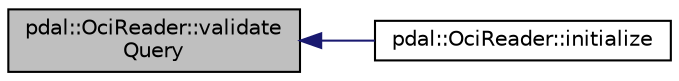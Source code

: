 digraph "pdal::OciReader::validateQuery"
{
  edge [fontname="Helvetica",fontsize="10",labelfontname="Helvetica",labelfontsize="10"];
  node [fontname="Helvetica",fontsize="10",shape=record];
  rankdir="LR";
  Node1 [label="pdal::OciReader::validate\lQuery",height=0.2,width=0.4,color="black", fillcolor="grey75", style="filled", fontcolor="black"];
  Node1 -> Node2 [dir="back",color="midnightblue",fontsize="10",style="solid",fontname="Helvetica"];
  Node2 [label="pdal::OciReader::initialize",height=0.2,width=0.4,color="black", fillcolor="white", style="filled",URL="$classpdal_1_1OciReader.html#a665cc5d7bbfece9e645f6e33144f4b5e"];
}
